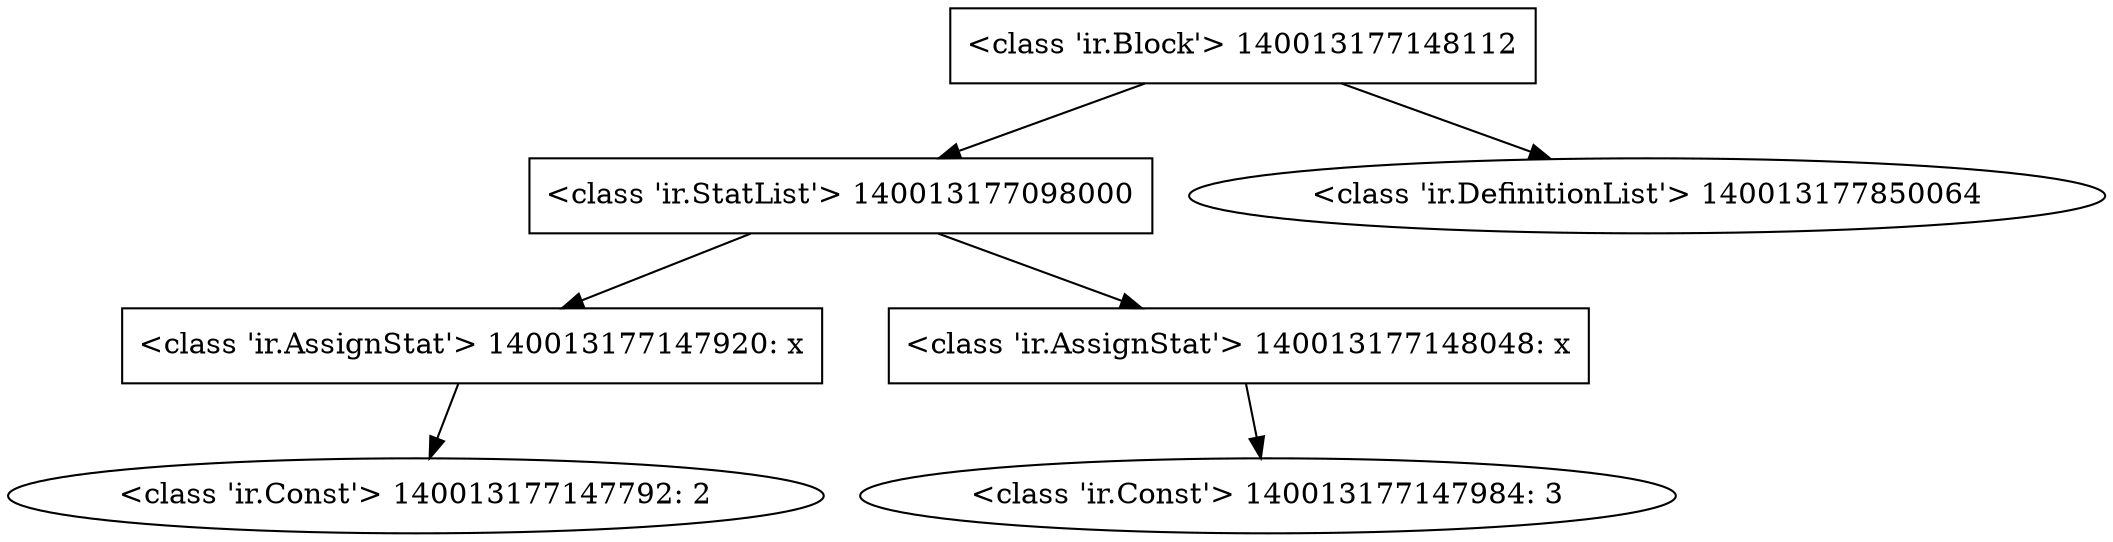 digraph G {
140013177148112 [shape=box,label="<class 'ir.Block'> 140013177148112" ];
140013177148112 -> 140013177098000;
140013177148112 -> 140013177850064;
140013177098000 [shape=box,label="<class 'ir.StatList'> 140013177098000" ];
140013177098000 -> 140013177147920 [pos=0];
140013177098000 -> 140013177148048 [pos=1];
140013177147920 [shape=box,label="<class 'ir.AssignStat'> 140013177147920: x" ];
140013177147920 -> 140013177147792;
140013177147792 [label="<class 'ir.Const'> 140013177147792: 2" ];
140013177148048 [shape=box,label="<class 'ir.AssignStat'> 140013177148048: x" ];
140013177148048 -> 140013177147984;
140013177147984 [label="<class 'ir.Const'> 140013177147984: 3" ];
140013177850064 [label="<class 'ir.DefinitionList'> 140013177850064" ];
}
